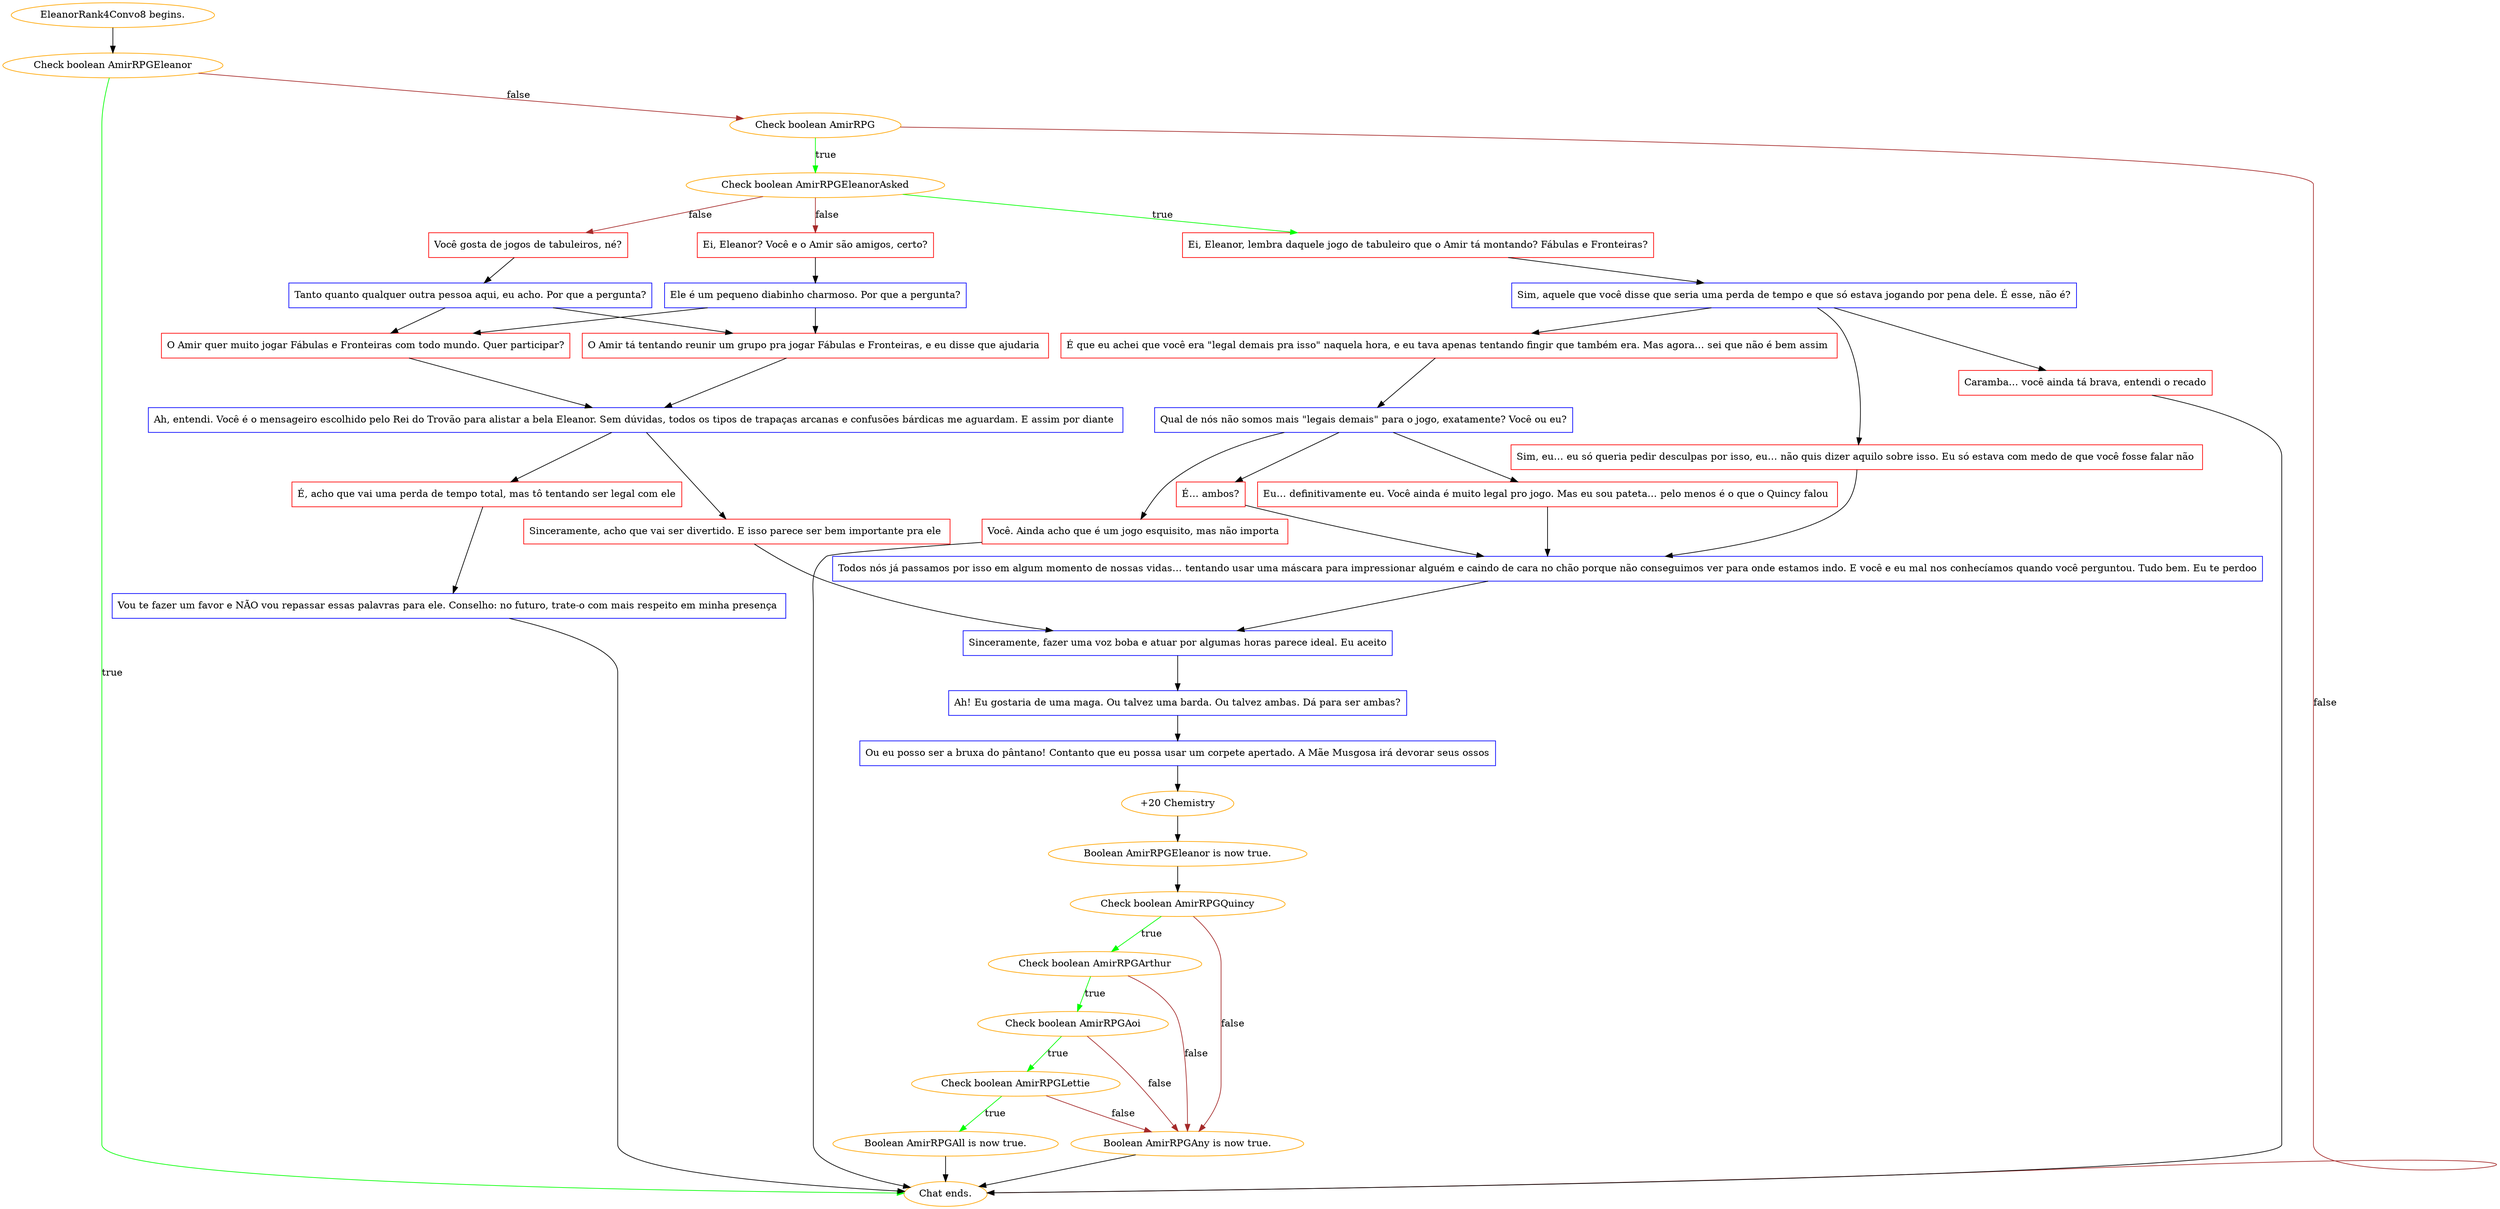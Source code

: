 digraph {
	"EleanorRank4Convo8 begins." [color=orange];
		"EleanorRank4Convo8 begins." -> j1650638022;
	j1650638022 [label="Check boolean AmirRPGEleanor",color=orange];
		j1650638022 -> "Chat ends." [label=true,color=green];
		j1650638022 -> j3079612182 [label=false,color=brown];
	"Chat ends." [color=orange];
	j3079612182 [label="Check boolean AmirRPG",color=orange];
		j3079612182 -> j1871124460 [label=true,color=green];
		j3079612182 -> "Chat ends." [label=false,color=brown];
	j1871124460 [label="Check boolean AmirRPGEleanorAsked",color=orange];
		j1871124460 -> j2439476113 [label=true,color=green];
		j1871124460 -> j1912096757 [label=false,color=brown];
		j1871124460 -> j2346538158 [label=false,color=brown];
	j2439476113 [label="Ei, Eleanor, lembra daquele jogo de tabuleiro que o Amir tá montando? Fábulas e Fronteiras?",shape=box,color=red];
		j2439476113 -> j4108484265;
	j1912096757 [label="Ei, Eleanor? Você e o Amir são amigos, certo?",shape=box,color=red];
		j1912096757 -> j1306782210;
	j2346538158 [label="Você gosta de jogos de tabuleiros, né?",shape=box,color=red];
		j2346538158 -> j3029285016;
	j4108484265 [label="Sim, aquele que você disse que seria uma perda de tempo e que só estava jogando por pena dele. É esse, não é?",shape=box,color=blue];
		j4108484265 -> j830254779;
		j4108484265 -> j1186423975;
		j4108484265 -> j1243433768;
	j1306782210 [label="Ele é um pequeno diabinho charmoso. Por que a pergunta?",shape=box,color=blue];
		j1306782210 -> j2356246098;
		j1306782210 -> j965086776;
	j3029285016 [label="Tanto quanto qualquer outra pessoa aqui, eu acho. Por que a pergunta?",shape=box,color=blue];
		j3029285016 -> j2356246098;
		j3029285016 -> j965086776;
	j830254779 [label="Caramba… você ainda tá brava, entendi o recado",shape=box,color=red];
		j830254779 -> "Chat ends.";
	j1186423975 [label="É que eu achei que você era \"legal demais pra isso\" naquela hora, e eu tava apenas tentando fingir que também era. Mas agora… sei que não é bem assim ",shape=box,color=red];
		j1186423975 -> j1112571253;
	j1243433768 [label="Sim, eu… eu só queria pedir desculpas por isso, eu… não quis dizer aquilo sobre isso. Eu só estava com medo de que você fosse falar não ",shape=box,color=red];
		j1243433768 -> j835255455;
	j2356246098 [label="O Amir tá tentando reunir um grupo pra jogar Fábulas e Fronteiras, e eu disse que ajudaria ",shape=box,color=red];
		j2356246098 -> j543000361;
	j965086776 [label="O Amir quer muito jogar Fábulas e Fronteiras com todo mundo. Quer participar?",shape=box,color=red];
		j965086776 -> j543000361;
	j1112571253 [label="Qual de nós não somos mais \"legais demais\" para o jogo, exatamente? Você ou eu?",shape=box,color=blue];
		j1112571253 -> j2555450094;
		j1112571253 -> j3684065553;
		j1112571253 -> j3831931704;
	j835255455 [label="Todos nós já passamos por isso em algum momento de nossas vidas… tentando usar uma máscara para impressionar alguém e caindo de cara no chão porque não conseguimos ver para onde estamos indo. E você e eu mal nos conhecíamos quando você perguntou. Tudo bem. Eu te perdoo",shape=box,color=blue];
		j835255455 -> j1485296154;
	j543000361 [label="Ah, entendi. Você é o mensageiro escolhido pelo Rei do Trovão para alistar a bela Eleanor. Sem dúvidas, todos os tipos de trapaças arcanas e confusões bárdicas me aguardam. E assim por diante ",shape=box,color=blue];
		j543000361 -> j3393682679;
		j543000361 -> j2245124189;
	j2555450094 [label="Você. Ainda acho que é um jogo esquisito, mas não importa ",shape=box,color=red];
		j2555450094 -> "Chat ends.";
	j3684065553 [label="Eu… definitivamente eu. Você ainda é muito legal pro jogo. Mas eu sou pateta… pelo menos é o que o Quincy falou ",shape=box,color=red];
		j3684065553 -> j835255455;
	j3831931704 [label="É… ambos?",shape=box,color=red];
		j3831931704 -> j835255455;
	j1485296154 [label="Sinceramente, fazer uma voz boba e atuar por algumas horas parece ideal. Eu aceito",shape=box,color=blue];
		j1485296154 -> j415746404;
	j3393682679 [label="Sinceramente, acho que vai ser divertido. E isso parece ser bem importante pra ele ",shape=box,color=red];
		j3393682679 -> j1485296154;
	j2245124189 [label="É, acho que vai uma perda de tempo total, mas tô tentando ser legal com ele",shape=box,color=red];
		j2245124189 -> j1136586785;
	j415746404 [label="Ah! Eu gostaria de uma maga. Ou talvez uma barda. Ou talvez ambas. Dá para ser ambas?",shape=box,color=blue];
		j415746404 -> j3065803829;
	j1136586785 [label="Vou te fazer um favor e NÃO vou repassar essas palavras para ele. Conselho: no futuro, trate-o com mais respeito em minha presença ",shape=box,color=blue];
		j1136586785 -> "Chat ends.";
	j3065803829 [label="Ou eu posso ser a bruxa do pântano! Contanto que eu possa usar um corpete apertado. A Mãe Musgosa irá devorar seus ossos",shape=box,color=blue];
		j3065803829 -> j465888453;
	j465888453 [label="+20 Chemistry",color=orange];
		j465888453 -> j3536246707;
	j3536246707 [label="Boolean AmirRPGEleanor is now true.",color=orange];
		j3536246707 -> j341292291;
	j341292291 [label="Check boolean AmirRPGQuincy",color=orange];
		j341292291 -> j3041201257 [label=true,color=green];
		j341292291 -> j1992773596 [label=false,color=brown];
	j3041201257 [label="Check boolean AmirRPGArthur",color=orange];
		j3041201257 -> j3736142330 [label=true,color=green];
		j3041201257 -> j1992773596 [label=false,color=brown];
	j1992773596 [label="Boolean AmirRPGAny is now true.",color=orange];
		j1992773596 -> "Chat ends.";
	j3736142330 [label="Check boolean AmirRPGAoi",color=orange];
		j3736142330 -> j3776937837 [label=true,color=green];
		j3736142330 -> j1992773596 [label=false,color=brown];
	j3776937837 [label="Check boolean AmirRPGLettie",color=orange];
		j3776937837 -> j2677000302 [label=true,color=green];
		j3776937837 -> j1992773596 [label=false,color=brown];
	j2677000302 [label="Boolean AmirRPGAll is now true.",color=orange];
		j2677000302 -> "Chat ends.";
}